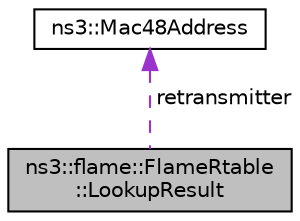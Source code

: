 digraph "ns3::flame::FlameRtable::LookupResult"
{
 // LATEX_PDF_SIZE
  edge [fontname="Helvetica",fontsize="10",labelfontname="Helvetica",labelfontsize="10"];
  node [fontname="Helvetica",fontsize="10",shape=record];
  Node1 [label="ns3::flame::FlameRtable\l::LookupResult",height=0.2,width=0.4,color="black", fillcolor="grey75", style="filled", fontcolor="black",tooltip="Route lookup result, return type of LookupXXX methods."];
  Node2 -> Node1 [dir="back",color="darkorchid3",fontsize="10",style="dashed",label=" retransmitter" ,fontname="Helvetica"];
  Node2 [label="ns3::Mac48Address",height=0.2,width=0.4,color="black", fillcolor="white", style="filled",URL="$classns3_1_1_mac48_address.html",tooltip="an EUI-48 address"];
}
